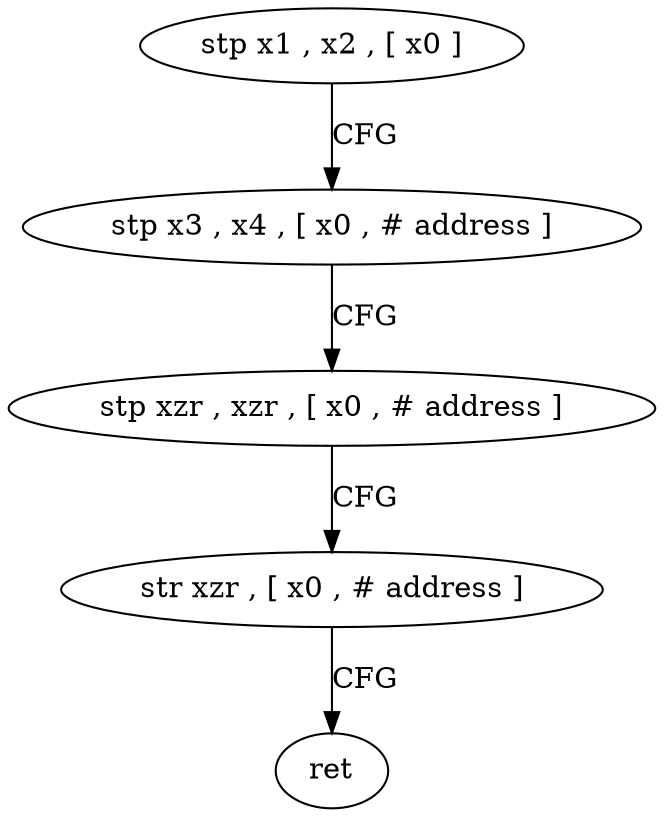 digraph "func" {
"4258800" [label = "stp x1 , x2 , [ x0 ]" ]
"4258804" [label = "stp x3 , x4 , [ x0 , # address ]" ]
"4258808" [label = "stp xzr , xzr , [ x0 , # address ]" ]
"4258812" [label = "str xzr , [ x0 , # address ]" ]
"4258816" [label = "ret" ]
"4258800" -> "4258804" [ label = "CFG" ]
"4258804" -> "4258808" [ label = "CFG" ]
"4258808" -> "4258812" [ label = "CFG" ]
"4258812" -> "4258816" [ label = "CFG" ]
}
